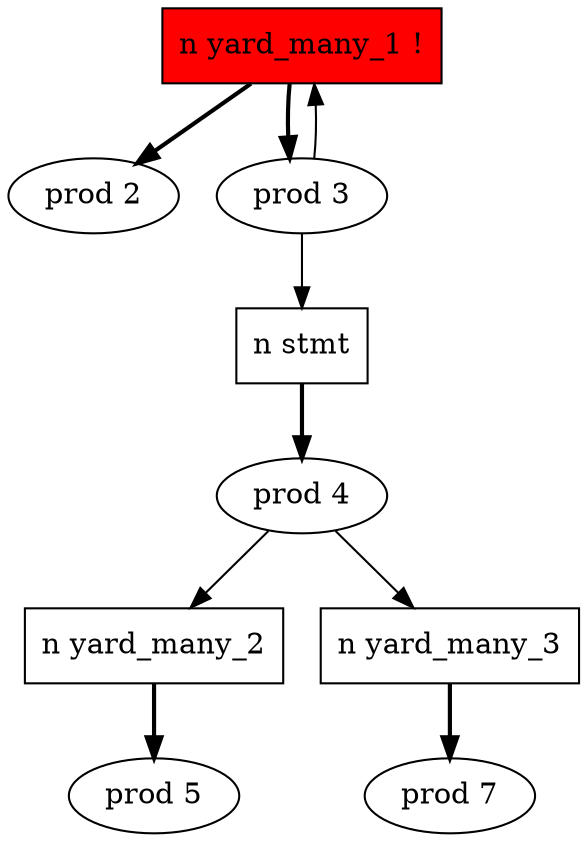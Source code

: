 digraph AST {
    3 [label="n yard_many_1 !",style="filled",fillcolor=red,shape=box]
    5 [label="prod 2"]
    3 -> 5 [style=bold,width=10,label=""]
    6 [label="prod 3"]
    3 -> 6 [style=bold,width=10,label=""]
    6 -> 2 [label=""]
    6 -> 3 [label=""]
    2 [label="n stmt",shape=box]
    7 [label="prod 4"]
    2 -> 7 [style=bold,width=10,label=""]
    7 -> 0 [label=""]
    7 -> 1 [label=""]
    1 [label="n yard_many_3",shape=box]
    8 [label="prod 7"]
    1 -> 8 [style=bold,width=10,label=""]
    0 [label="n yard_many_2",shape=box]
    9 [label="prod 5"]
    0 -> 9 [style=bold,width=10,label=""]
}
